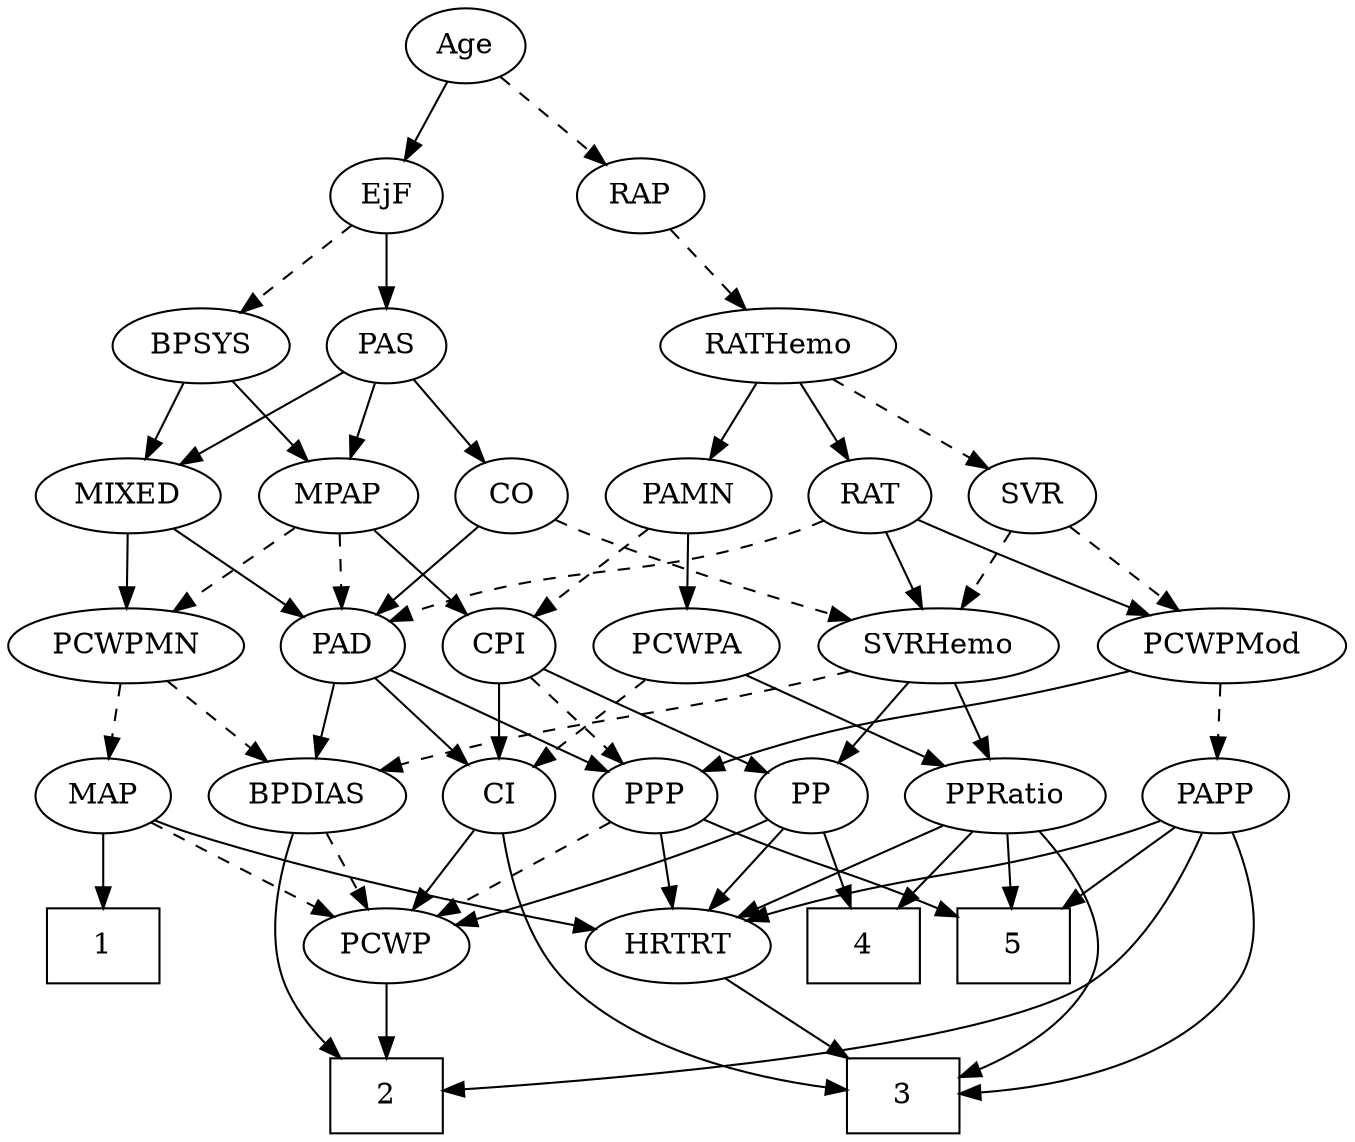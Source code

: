 strict digraph {
	graph [bb="0,0,590.04,540"];
	node [label="\N"];
	1	[height=0.5,
		pos="40.046,90",
		shape=box,
		width=0.75];
	2	[height=0.5,
		pos="159.05,18",
		shape=box,
		width=0.75];
	3	[height=0.5,
		pos="396.05,18",
		shape=box,
		width=0.75];
	4	[height=0.5,
		pos="375.05,90",
		shape=box,
		width=0.75];
	5	[height=0.5,
		pos="447.05,90",
		shape=box,
		width=0.75];
	Age	[height=0.5,
		pos="205.05,522",
		width=0.75];
	EjF	[height=0.5,
		pos="169.05,450",
		width=0.75];
	Age -> EjF	[pos="e,177.35,467.15 196.7,504.76 192.33,496.28 186.9,485.71 182,476.2",
		style=solid];
	RAP	[height=0.5,
		pos="286.05,450",
		width=0.77632];
	Age -> RAP	[pos="e,270.08,464.8 221.05,507.17 232.81,497.01 248.98,483.03 262.25,471.56",
		style=dashed];
	BPSYS	[height=0.5,
		pos="86.046,378",
		width=1.0471];
	EjF -> BPSYS	[pos="e,103.85,394.01 152.65,435.17 140.99,425.34 125.1,411.93 111.76,400.69",
		style=dashed];
	PAS	[height=0.5,
		pos="169.05,378",
		width=0.75];
	EjF -> PAS	[pos="e,169.05,396.1 169.05,431.7 169.05,423.98 169.05,414.71 169.05,406.11",
		style=solid];
	RATHemo	[height=0.5,
		pos="349.05,378",
		width=1.3721];
	RAP -> RATHemo	[pos="e,334.38,395.29 299.41,434.15 307.58,425.07 318.23,413.24 327.56,402.87",
		style=dashed];
	MIXED	[height=0.5,
		pos="54.046,306",
		width=1.1193];
	PAD	[height=0.5,
		pos="147.05,234",
		width=0.79437];
	MIXED -> PAD	[pos="e,129.24,248.4 73.768,290.15 87.496,279.82 105.95,265.93 120.9,254.68",
		style=solid];
	PCWPMN	[height=0.5,
		pos="50.046,234",
		width=1.3902];
	MIXED -> PCWPMN	[pos="e,51.023,252.1 53.057,287.7 52.616,279.98 52.086,270.71 51.595,262.11",
		style=solid];
	MPAP	[height=0.5,
		pos="147.05,306",
		width=0.97491];
	MPAP -> PAD	[pos="e,147.05,252.1 147.05,287.7 147.05,279.98 147.05,270.71 147.05,262.11",
		style=dashed];
	CPI	[height=0.5,
		pos="221.05,234",
		width=0.75];
	MPAP -> CPI	[pos="e,206.03,249.21 163.1,289.81 173.46,280.01 187.09,267.12 198.53,256.3",
		style=solid];
	MPAP -> PCWPMN	[pos="e,71.329,250.36 127.42,290.83 113.68,280.92 95.096,267.51 79.582,256.31",
		style=dashed];
	BPSYS -> MIXED	[pos="e,61.721,323.79 78.299,360.05 74.604,351.97 70.101,342.12 65.982,333.11",
		style=solid];
	BPSYS -> MPAP	[pos="e,133.26,322.82 99.887,361.12 107.76,352.08 117.78,340.58 126.55,330.52",
		style=solid];
	BPDIAS	[height=0.5,
		pos="131.05,162",
		width=1.1735];
	PAD -> BPDIAS	[pos="e,134.99,180.28 143.17,216.05 141.39,208.26 139.23,198.82 137.24,190.08",
		style=solid];
	PPP	[height=0.5,
		pos="290.05,162",
		width=0.75];
	PAD -> PPP	[pos="e,268.69,173.45 169.08,222.22 193.32,210.35 232.46,191.19 259.63,177.89",
		style=solid];
	CI	[height=0.5,
		pos="218.05,162",
		width=0.75];
	PAD -> CI	[pos="e,203.35,177.49 161.76,218.5 171.66,208.73 184.89,195.69 196.04,184.7",
		style=solid];
	CO	[height=0.5,
		pos="227.05,306",
		width=0.75];
	CO -> PAD	[pos="e,163.09,249.04 211.24,291.17 199.7,281.07 183.86,267.21 170.8,255.79",
		style=solid];
	SVRHemo	[height=0.5,
		pos="418.05,234",
		width=1.3902];
	CO -> SVRHemo	[pos="e,381.29,246.29 248.19,294.53 253.03,292.27 258.18,289.97 263.05,288 298.95,273.44 340.55,259.36 371.6,249.38",
		style=dashed];
	PAS -> MIXED	[pos="e,76.922,320.92 149.8,365.28 132.31,354.64 106.18,338.73 85.631,326.23",
		style=solid];
	PAS -> MPAP	[pos="e,152.47,324.28 163.72,360.05 161.27,352.26 158.3,342.82 155.56,334.08",
		style=solid];
	PAS -> CO	[pos="e,214.48,322.16 181.63,361.81 189.31,352.55 199.27,340.52 207.91,330.09",
		style=solid];
	PAMN	[height=0.5,
		pos="308.05,306",
		width=1.011];
	PAMN -> CPI	[pos="e,237.7,248.4 289.6,290.15 276.75,279.82 259.49,265.93 245.5,254.68",
		style=dashed];
	PCWPA	[height=0.5,
		pos="308.05,234",
		width=1.1555];
	PAMN -> PCWPA	[pos="e,308.05,252.1 308.05,287.7 308.05,279.98 308.05,270.71 308.05,262.11",
		style=solid];
	RATHemo -> PAMN	[pos="e,317.88,323.79 339.12,360.05 334.29,351.8 328.37,341.7 323,332.54",
		style=solid];
	RAT	[height=0.5,
		pos="390.05,306",
		width=0.75827];
	RATHemo -> RAT	[pos="e,380.49,323.31 358.97,360.05 363.88,351.68 369.89,341.4 375.32,332.13",
		style=solid];
	SVR	[height=0.5,
		pos="463.05,306",
		width=0.77632];
	RATHemo -> SVR	[pos="e,443.45,319.03 373.22,362.15 391.2,351.12 415.77,336.03 434.68,324.42",
		style=dashed];
	PP	[height=0.5,
		pos="362.05,162",
		width=0.75];
	CPI -> PP	[pos="e,340.79,173.55 242.15,222.52 265.93,210.72 304.77,191.43 331.78,178.03",
		style=solid];
	CPI -> PPP	[pos="e,275.77,177.49 235.34,218.5 244.96,208.73 257.82,195.69 268.66,184.7",
		style=dashed];
	CPI -> CI	[pos="e,218.78,180.1 220.3,215.7 219.97,207.98 219.58,198.71 219.21,190.11",
		style=solid];
	RAT -> PAD	[pos="e,168.84,245.69 368.85,294.3 363.76,292 358.28,289.74 353.05,288 280.58,263.91 257.63,275.72 185.05,252 182.78,251.26 180.48,250.43 \
178.17,249.55",
		style=dashed];
	PCWPMod	[height=0.5,
		pos="538.05,234",
		width=1.4443];
	RAT -> PCWPMod	[pos="e,508.58,248.94 411.57,294.82 434.54,283.95 471.43,266.51 499.45,253.25",
		style=solid];
	RAT -> SVRHemo	[pos="e,411.26,251.96 396.68,288.41 399.91,280.34 403.87,270.43 407.5,261.35",
		style=solid];
	SVR -> PCWPMod	[pos="e,520.79,251.1 478.22,290.83 488.34,281.4 501.85,268.78 513.48,257.93",
		style=dashed];
	SVR -> SVRHemo	[pos="e,428.84,251.8 452.83,289.12 447.35,280.59 440.47,269.89 434.28,260.25",
		style=dashed];
	PCWPMod -> PPP	[pos="e,310.68,173.64 499.05,221.9 491.75,219.89 484.18,217.84 477.05,216 410.25,198.74 391.14,202.85 326.05,180 324.14,179.33 322.2,178.59 \
320.25,177.81",
		style=solid];
	PAPP	[height=0.5,
		pos="538.05,162",
		width=0.88464];
	PCWPMod -> PAPP	[pos="e,538.05,180.1 538.05,215.7 538.05,207.98 538.05,198.71 538.05,190.11",
		style=dashed];
	PPRatio	[height=0.5,
		pos="447.05,162",
		width=1.1013];
	PCWPA -> PPRatio	[pos="e,421.49,175.87 334.19,219.83 356.27,208.72 388.06,192.7 412.28,180.51",
		style=solid];
	PCWPA -> CI	[pos="e,235.11,176.27 288.52,217.81 275.21,207.46 257.46,193.66 243.11,182.49",
		style=dashed];
	PCWPMN -> BPDIAS	[pos="e,113.29,178.34 68.426,217.12 79.453,207.59 93.636,195.33 105.72,184.89",
		style=dashed];
	MAP	[height=0.5,
		pos="40.046,162",
		width=0.84854];
	PCWPMN -> MAP	[pos="e,42.489,180.1 47.574,215.7 46.472,207.98 45.147,198.71 43.919,190.11",
		style=dashed];
	SVRHemo -> BPDIAS	[pos="e,162.42,174.12 381.03,221.84 373.77,219.8 366.19,217.75 359.05,216 281.08,196.87 259.6,200.73 182.05,180 178.84,179.14 175.55,178.2 \
172.25,177.21",
		style=dashed];
	SVRHemo -> PP	[pos="e,374.45,178.51 404.77,216.41 397.6,207.44 388.62,196.21 380.74,186.37",
		style=solid];
	SVRHemo -> PPRatio	[pos="e,440.09,179.79 425.07,216.05 428.41,207.97 432.5,198.12 436.23,189.11",
		style=solid];
	BPDIAS -> 2	[pos="e,139.57,36.082 122.94,144.16 115.33,125.93 106.3,96.217 115.05,72 118.8,61.6 125.58,51.8 132.71,43.522",
		style=solid];
	PCWP	[height=0.5,
		pos="159.05,90",
		width=0.97491];
	BPDIAS -> PCWP	[pos="e,152.33,107.79 137.82,144.05 141.06,135.97 145,126.12 148.6,117.11",
		style=dashed];
	MAP -> 1	[pos="e,40.046,108.1 40.046,143.7 40.046,135.98 40.046,126.71 40.046,118.11",
		style=solid];
	MAP -> PCWP	[pos="e,136.64,104.18 61.046,148.65 79.529,137.77 106.7,121.79 127.74,109.41",
		style=dashed];
	HRTRT	[height=0.5,
		pos="290.05,90",
		width=1.1013];
	MAP -> HRTRT	[pos="e,254.64,98.182 63.501,150.32 68.877,148.07 74.61,145.83 80.046,144 135.8,125.24 201.85,109.61 244.78,100.3",
		style=solid];
	PP -> 4	[pos="e,371.84,108.28 365.19,144.05 366.62,136.35 368.35,127.03 369.96,118.36",
		style=solid];
	PP -> PCWP	[pos="e,189.33,99.288 340.93,150.45 336.09,148.2 330.93,145.92 326.05,144 283.4,127.25 233.12,111.86 198.96,102.03",
		style=solid];
	PP -> HRTRT	[pos="e,306.1,106.61 347.48,146.83 337.73,137.36 324.68,124.67 313.49,113.79",
		style=solid];
	PPP -> 5	[pos="e,419.97,103.93 311.3,150.79 316.13,148.52 321.25,146.15 326.05,144 360.86,128.42 372.04,125.18 410.71,108.06",
		style=solid];
	PPP -> PCWP	[pos="e,182.47,103.51 269.58,150.06 248.65,138.88 215.83,121.34 191.38,108.28",
		style=dashed];
	PPP -> HRTRT	[pos="e,290.05,108.1 290.05,143.7 290.05,135.98 290.05,126.71 290.05,118.11",
		style=solid];
	PPRatio -> 3	[pos="e,423.43,27.477 462.02,145.01 477.2,126.75 496.68,96.268 483.05,72 472.28,52.829 451.45,39.778 432.87,31.425",
		style=solid];
	PPRatio -> 4	[pos="e,392.75,108.21 431.07,145.46 421.93,136.58 410.28,125.25 399.96,115.23",
		style=solid];
	PPRatio -> 5	[pos="e,447.05,108.1 447.05,143.7 447.05,135.98 447.05,126.71 447.05,118.11",
		style=solid];
	PPRatio -> HRTRT	[pos="e,317.34,103.17 419.7,148.81 393.89,137.3 355.01,119.96 326.56,107.28",
		style=solid];
	PCWP -> 2	[pos="e,159.05,36.104 159.05,71.697 159.05,63.983 159.05,54.712 159.05,46.112",
		style=solid];
	CI -> 3	[pos="e,368.87,20.655 217.87,143.65 218.61,123.85 222.83,91.67 241.05,72 271.52,39.099 323.26,26.621 358.51,21.889",
		style=solid];
	CI -> PCWP	[pos="e,172.64,107.13 205.24,145.81 197.65,136.8 187.85,125.18 179.24,114.95",
		style=solid];
	PAPP -> 2	[pos="e,186.21,20.571 532.55,144.15 524.91,123.58 509.01,89.374 483.05,72 436.65,40.958 271.59,26.391 196.6,21.261",
		style=solid];
	PAPP -> 3	[pos="e,423.35,19.15 547.7,144.61 557.6,125.43 569.54,93.538 554.05,72 526.71,34 470.82,22.862 433.39,19.811",
		style=solid];
	PAPP -> 5	[pos="e,469.29,108.11 519.63,146.83 507.47,137.48 491.26,125.01 477.25,114.23",
		style=solid];
	PAPP -> HRTRT	[pos="e,319.94,101.95 513.41,150.27 507.77,148.02 501.75,145.8 496.05,144 427.76,122.5 407.85,127.76 339.05,108 335.93,107.11 332.72,106.13 \
329.51,105.1",
		style=solid];
	HRTRT -> 3	[pos="e,370.13,36.113 311.5,74.834 325.92,65.309 345.25,52.546 361.78,41.628",
		style=solid];
}
